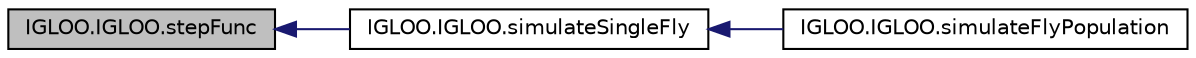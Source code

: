 digraph "IGLOO.IGLOO.stepFunc"
{
  edge [fontname="Helvetica",fontsize="10",labelfontname="Helvetica",labelfontsize="10"];
  node [fontname="Helvetica",fontsize="10",shape=record];
  rankdir="LR";
  Node1 [label="IGLOO.IGLOO.stepFunc",height=0.2,width=0.4,color="black", fillcolor="grey75", style="filled" fontcolor="black"];
  Node1 -> Node2 [dir="back",color="midnightblue",fontsize="10",style="solid",fontname="Helvetica"];
  Node2 [label="IGLOO.IGLOO.simulateSingleFly",height=0.2,width=0.4,color="black", fillcolor="white", style="filled",URL="$class_i_g_l_o_o_1_1_i_g_l_o_o.html#aab16b9b88613383c488e2fc08f9e26d9"];
  Node2 -> Node3 [dir="back",color="midnightblue",fontsize="10",style="solid",fontname="Helvetica"];
  Node3 [label="IGLOO.IGLOO.simulateFlyPopulation",height=0.2,width=0.4,color="black", fillcolor="white", style="filled",URL="$class_i_g_l_o_o_1_1_i_g_l_o_o.html#a74557ba605623b0ed60d27dfe73e74ca"];
}
